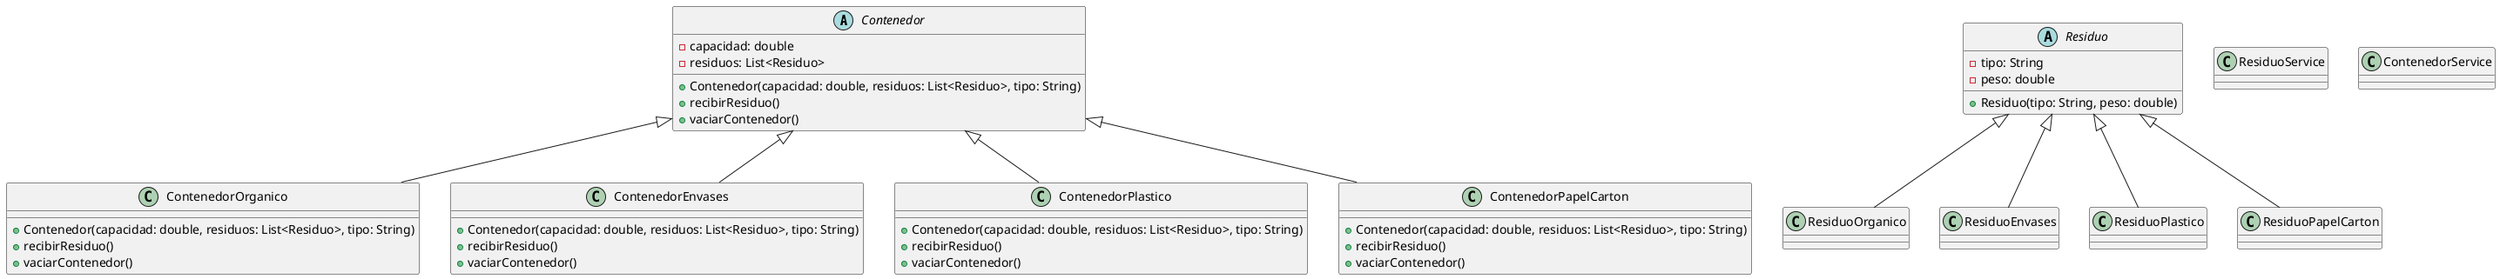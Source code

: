 @startuml

abstract class Contenedor{
    -capacidad: double
    -residuos: List<Residuo>
    +Contenedor(capacidad: double, residuos: List<Residuo>, tipo: String)
    +recibirResiduo()
    +vaciarContenedor()
}
class ContenedorOrganico{
    +Contenedor(capacidad: double, residuos: List<Residuo>, tipo: String)
    +recibirResiduo()
    +vaciarContenedor()
}
class ContenedorEnvases{
    +Contenedor(capacidad: double, residuos: List<Residuo>, tipo: String)
    +recibirResiduo()
    +vaciarContenedor()
}
class ContenedorPlastico{
    +Contenedor(capacidad: double, residuos: List<Residuo>, tipo: String)
    +recibirResiduo()
    +vaciarContenedor()
}
class ContenedorPapelCarton{
    +Contenedor(capacidad: double, residuos: List<Residuo>, tipo: String)
    +recibirResiduo()
    +vaciarContenedor()
}
class ContenedorEnvases extends Contenedor
class ContenedorPlastico extends Contenedor
class ContenedorPapelCarton extends Contenedor
class ContenedorOrganico extends Contenedor
abstract class Residuo{
    -tipo: String
    -peso: double
    +Residuo(tipo: String, peso: double)
}
class ResiduoOrganico{}
class ResiduoEnvases{}
class ResiduoPlastico{}
class ResiduoPapelCarton{}
class ResiduoOrganico extends Residuo
class ResiduoEnvases extends Residuo
class ResiduoPlastico extends Residuo
class ResiduoPapelCarton extends Residuo

class ResiduoService{}
class ContenedorService{}



@enduml